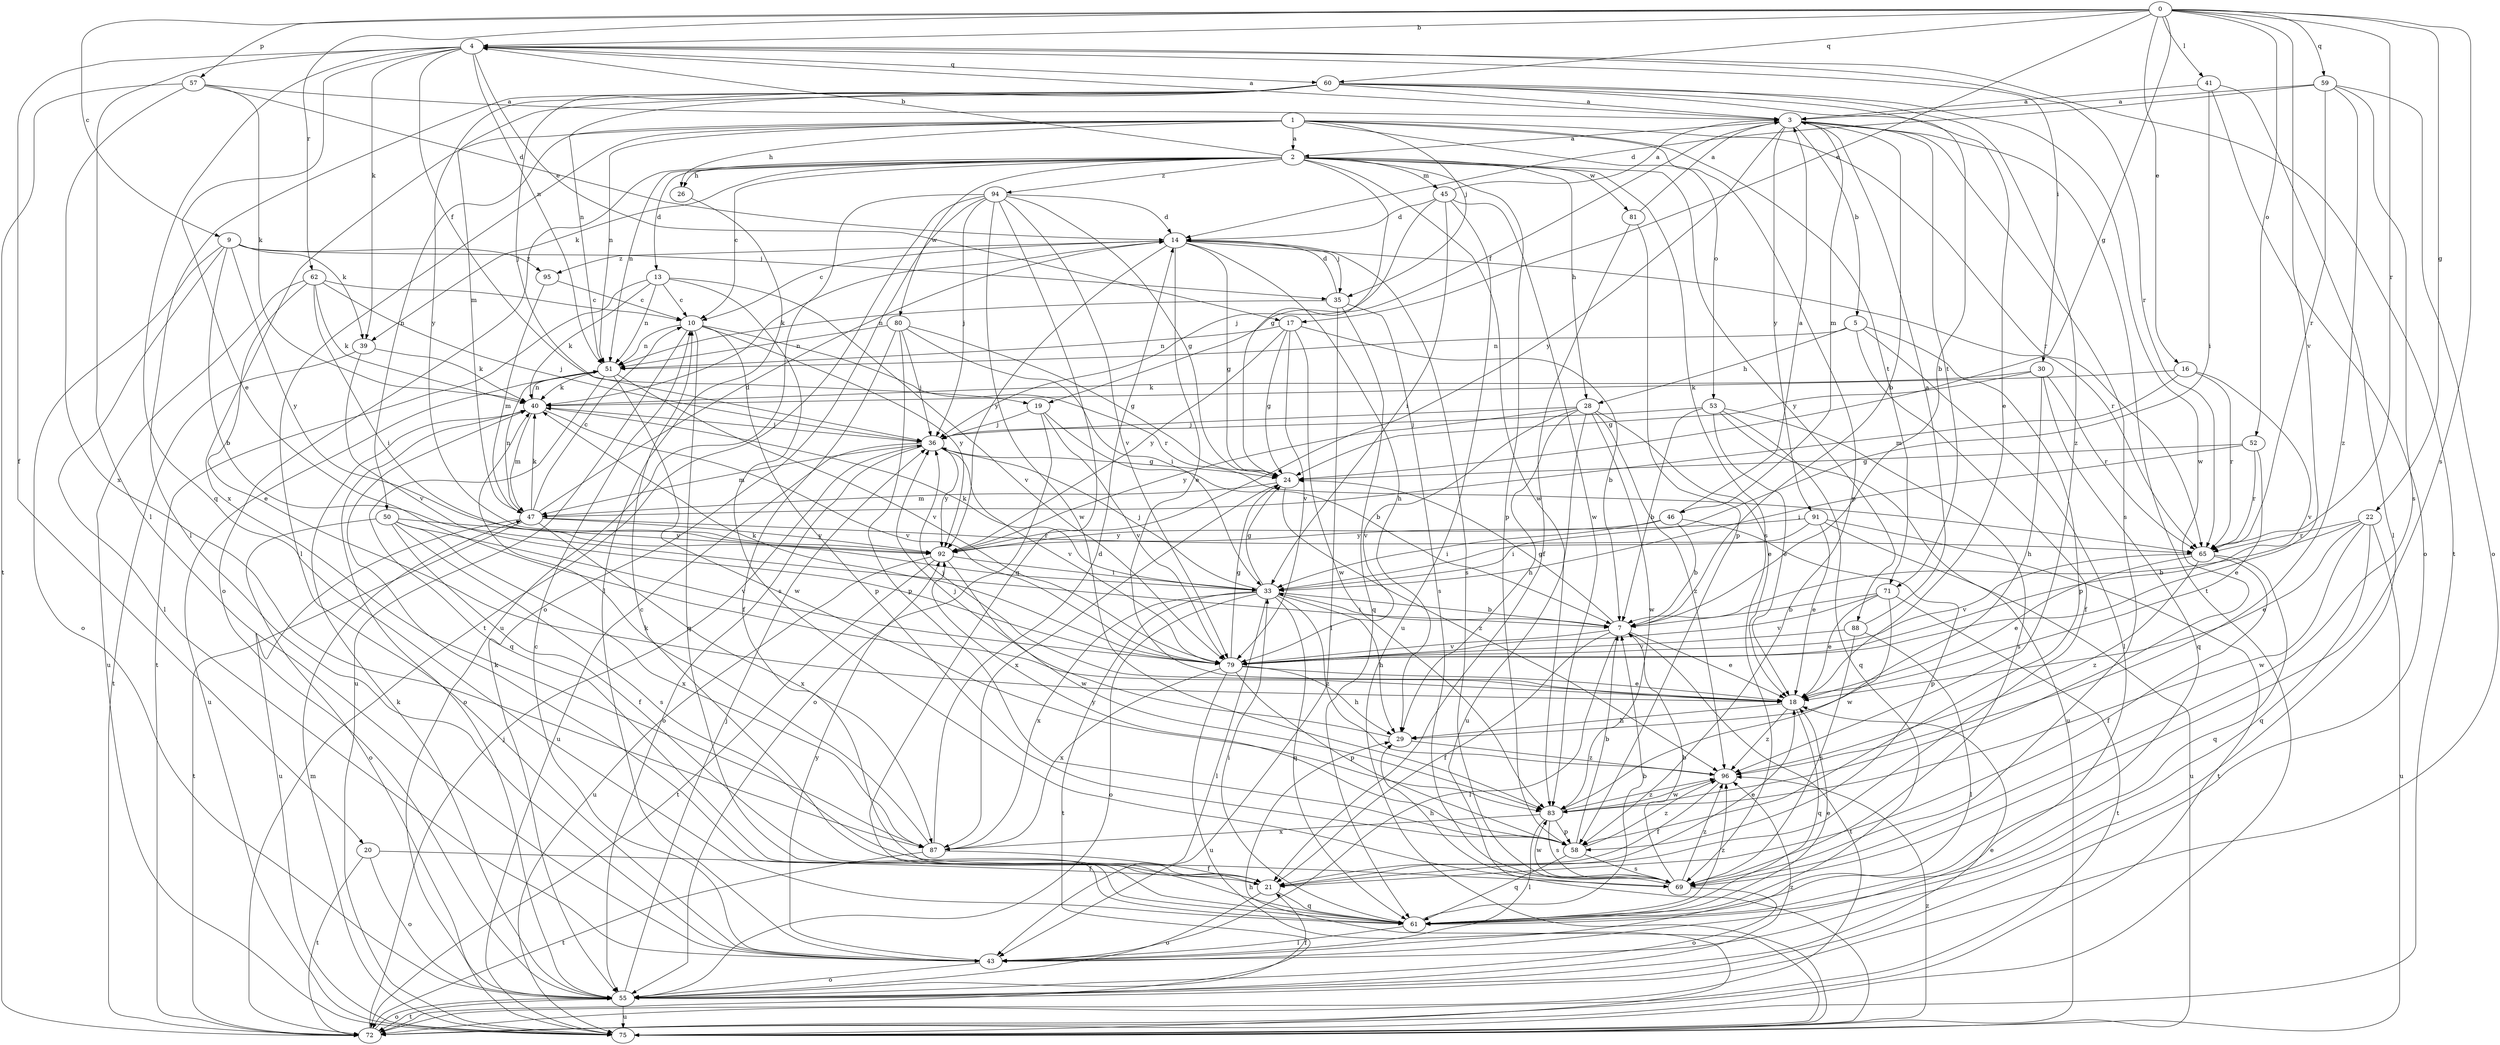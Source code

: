 strict digraph  {
0;
1;
2;
3;
4;
5;
7;
9;
10;
13;
14;
16;
17;
18;
19;
20;
21;
22;
24;
26;
28;
29;
30;
33;
35;
36;
39;
40;
41;
43;
45;
46;
47;
50;
51;
52;
53;
55;
57;
58;
59;
60;
61;
62;
65;
69;
71;
72;
75;
79;
80;
81;
83;
87;
88;
91;
92;
94;
95;
96;
0 -> 4  [label=b];
0 -> 9  [label=c];
0 -> 16  [label=e];
0 -> 17  [label=e];
0 -> 22  [label=g];
0 -> 24  [label=g];
0 -> 41  [label=l];
0 -> 52  [label=o];
0 -> 57  [label=p];
0 -> 59  [label=q];
0 -> 60  [label=q];
0 -> 62  [label=r];
0 -> 65  [label=r];
0 -> 69  [label=s];
0 -> 79  [label=v];
1 -> 2  [label=a];
1 -> 26  [label=h];
1 -> 35  [label=j];
1 -> 43  [label=l];
1 -> 50  [label=n];
1 -> 51  [label=n];
1 -> 53  [label=o];
1 -> 58  [label=p];
1 -> 65  [label=r];
1 -> 71  [label=t];
1 -> 87  [label=x];
2 -> 4  [label=b];
2 -> 10  [label=c];
2 -> 13  [label=d];
2 -> 24  [label=g];
2 -> 26  [label=h];
2 -> 28  [label=h];
2 -> 39  [label=k];
2 -> 45  [label=m];
2 -> 51  [label=n];
2 -> 55  [label=o];
2 -> 58  [label=p];
2 -> 69  [label=s];
2 -> 80  [label=w];
2 -> 81  [label=w];
2 -> 83  [label=w];
2 -> 88  [label=y];
2 -> 94  [label=z];
3 -> 2  [label=a];
3 -> 5  [label=b];
3 -> 7  [label=b];
3 -> 19  [label=f];
3 -> 46  [label=m];
3 -> 69  [label=s];
3 -> 71  [label=t];
3 -> 72  [label=t];
3 -> 91  [label=y];
3 -> 92  [label=y];
4 -> 3  [label=a];
4 -> 17  [label=e];
4 -> 18  [label=e];
4 -> 19  [label=f];
4 -> 20  [label=f];
4 -> 30  [label=i];
4 -> 39  [label=k];
4 -> 43  [label=l];
4 -> 51  [label=n];
4 -> 60  [label=q];
4 -> 61  [label=q];
4 -> 65  [label=r];
4 -> 72  [label=t];
5 -> 21  [label=f];
5 -> 28  [label=h];
5 -> 43  [label=l];
5 -> 51  [label=n];
5 -> 58  [label=p];
7 -> 18  [label=e];
7 -> 21  [label=f];
7 -> 24  [label=g];
7 -> 33  [label=i];
7 -> 43  [label=l];
7 -> 72  [label=t];
7 -> 79  [label=v];
9 -> 7  [label=b];
9 -> 35  [label=j];
9 -> 39  [label=k];
9 -> 43  [label=l];
9 -> 55  [label=o];
9 -> 92  [label=y];
9 -> 95  [label=z];
10 -> 51  [label=n];
10 -> 58  [label=p];
10 -> 61  [label=q];
10 -> 65  [label=r];
10 -> 75  [label=u];
10 -> 92  [label=y];
13 -> 10  [label=c];
13 -> 40  [label=k];
13 -> 51  [label=n];
13 -> 69  [label=s];
13 -> 72  [label=t];
13 -> 79  [label=v];
14 -> 10  [label=c];
14 -> 18  [label=e];
14 -> 24  [label=g];
14 -> 29  [label=h];
14 -> 35  [label=j];
14 -> 40  [label=k];
14 -> 65  [label=r];
14 -> 69  [label=s];
14 -> 92  [label=y];
14 -> 95  [label=z];
16 -> 40  [label=k];
16 -> 47  [label=m];
16 -> 65  [label=r];
16 -> 79  [label=v];
17 -> 7  [label=b];
17 -> 24  [label=g];
17 -> 51  [label=n];
17 -> 79  [label=v];
17 -> 83  [label=w];
17 -> 92  [label=y];
18 -> 29  [label=h];
18 -> 36  [label=j];
18 -> 61  [label=q];
18 -> 96  [label=z];
19 -> 7  [label=b];
19 -> 36  [label=j];
19 -> 55  [label=o];
19 -> 79  [label=v];
20 -> 21  [label=f];
20 -> 55  [label=o];
20 -> 72  [label=t];
21 -> 10  [label=c];
21 -> 18  [label=e];
21 -> 55  [label=o];
21 -> 61  [label=q];
22 -> 7  [label=b];
22 -> 18  [label=e];
22 -> 61  [label=q];
22 -> 65  [label=r];
22 -> 75  [label=u];
22 -> 83  [label=w];
24 -> 47  [label=m];
24 -> 87  [label=x];
24 -> 96  [label=z];
26 -> 43  [label=l];
28 -> 18  [label=e];
28 -> 29  [label=h];
28 -> 36  [label=j];
28 -> 75  [label=u];
28 -> 79  [label=v];
28 -> 83  [label=w];
28 -> 92  [label=y];
28 -> 96  [label=z];
29 -> 36  [label=j];
29 -> 96  [label=z];
30 -> 24  [label=g];
30 -> 29  [label=h];
30 -> 40  [label=k];
30 -> 61  [label=q];
30 -> 65  [label=r];
33 -> 7  [label=b];
33 -> 24  [label=g];
33 -> 29  [label=h];
33 -> 36  [label=j];
33 -> 40  [label=k];
33 -> 43  [label=l];
33 -> 55  [label=o];
33 -> 61  [label=q];
33 -> 72  [label=t];
33 -> 87  [label=x];
33 -> 96  [label=z];
35 -> 14  [label=d];
35 -> 43  [label=l];
35 -> 51  [label=n];
35 -> 61  [label=q];
35 -> 69  [label=s];
36 -> 24  [label=g];
36 -> 47  [label=m];
36 -> 55  [label=o];
36 -> 75  [label=u];
36 -> 79  [label=v];
36 -> 92  [label=y];
39 -> 40  [label=k];
39 -> 72  [label=t];
39 -> 79  [label=v];
40 -> 36  [label=j];
40 -> 47  [label=m];
40 -> 51  [label=n];
40 -> 55  [label=o];
40 -> 79  [label=v];
41 -> 3  [label=a];
41 -> 33  [label=i];
41 -> 43  [label=l];
41 -> 55  [label=o];
43 -> 10  [label=c];
43 -> 55  [label=o];
43 -> 92  [label=y];
45 -> 3  [label=a];
45 -> 14  [label=d];
45 -> 33  [label=i];
45 -> 36  [label=j];
45 -> 75  [label=u];
45 -> 83  [label=w];
46 -> 3  [label=a];
46 -> 7  [label=b];
46 -> 33  [label=i];
46 -> 58  [label=p];
46 -> 92  [label=y];
47 -> 10  [label=c];
47 -> 14  [label=d];
47 -> 40  [label=k];
47 -> 51  [label=n];
47 -> 65  [label=r];
47 -> 72  [label=t];
47 -> 75  [label=u];
47 -> 87  [label=x];
47 -> 92  [label=y];
50 -> 21  [label=f];
50 -> 55  [label=o];
50 -> 69  [label=s];
50 -> 79  [label=v];
50 -> 87  [label=x];
50 -> 92  [label=y];
51 -> 40  [label=k];
51 -> 61  [label=q];
51 -> 75  [label=u];
51 -> 79  [label=v];
51 -> 83  [label=w];
52 -> 18  [label=e];
52 -> 24  [label=g];
52 -> 33  [label=i];
52 -> 65  [label=r];
53 -> 7  [label=b];
53 -> 18  [label=e];
53 -> 36  [label=j];
53 -> 61  [label=q];
53 -> 69  [label=s];
53 -> 75  [label=u];
55 -> 18  [label=e];
55 -> 21  [label=f];
55 -> 36  [label=j];
55 -> 40  [label=k];
55 -> 72  [label=t];
55 -> 75  [label=u];
55 -> 96  [label=z];
57 -> 3  [label=a];
57 -> 14  [label=d];
57 -> 40  [label=k];
57 -> 72  [label=t];
57 -> 87  [label=x];
58 -> 7  [label=b];
58 -> 61  [label=q];
58 -> 69  [label=s];
58 -> 92  [label=y];
58 -> 96  [label=z];
59 -> 3  [label=a];
59 -> 14  [label=d];
59 -> 55  [label=o];
59 -> 65  [label=r];
59 -> 69  [label=s];
59 -> 96  [label=z];
60 -> 3  [label=a];
60 -> 7  [label=b];
60 -> 18  [label=e];
60 -> 36  [label=j];
60 -> 43  [label=l];
60 -> 47  [label=m];
60 -> 51  [label=n];
60 -> 83  [label=w];
60 -> 92  [label=y];
60 -> 96  [label=z];
61 -> 7  [label=b];
61 -> 18  [label=e];
61 -> 33  [label=i];
61 -> 40  [label=k];
61 -> 43  [label=l];
61 -> 96  [label=z];
62 -> 10  [label=c];
62 -> 18  [label=e];
62 -> 33  [label=i];
62 -> 36  [label=j];
62 -> 40  [label=k];
62 -> 75  [label=u];
65 -> 18  [label=e];
65 -> 21  [label=f];
65 -> 61  [label=q];
65 -> 79  [label=v];
65 -> 96  [label=z];
69 -> 7  [label=b];
69 -> 29  [label=h];
69 -> 55  [label=o];
69 -> 83  [label=w];
69 -> 96  [label=z];
71 -> 7  [label=b];
71 -> 18  [label=e];
71 -> 72  [label=t];
71 -> 79  [label=v];
71 -> 83  [label=w];
72 -> 36  [label=j];
72 -> 55  [label=o];
75 -> 29  [label=h];
75 -> 47  [label=m];
75 -> 96  [label=z];
79 -> 18  [label=e];
79 -> 24  [label=g];
79 -> 29  [label=h];
79 -> 40  [label=k];
79 -> 58  [label=p];
79 -> 75  [label=u];
79 -> 87  [label=x];
80 -> 21  [label=f];
80 -> 24  [label=g];
80 -> 33  [label=i];
80 -> 36  [label=j];
80 -> 51  [label=n];
80 -> 58  [label=p];
81 -> 3  [label=a];
81 -> 21  [label=f];
81 -> 58  [label=p];
83 -> 43  [label=l];
83 -> 58  [label=p];
83 -> 69  [label=s];
83 -> 87  [label=x];
83 -> 96  [label=z];
87 -> 14  [label=d];
87 -> 21  [label=f];
87 -> 40  [label=k];
87 -> 72  [label=t];
88 -> 3  [label=a];
88 -> 43  [label=l];
88 -> 69  [label=s];
88 -> 79  [label=v];
91 -> 18  [label=e];
91 -> 33  [label=i];
91 -> 72  [label=t];
91 -> 75  [label=u];
91 -> 92  [label=y];
92 -> 33  [label=i];
92 -> 72  [label=t];
92 -> 75  [label=u];
92 -> 83  [label=w];
94 -> 14  [label=d];
94 -> 24  [label=g];
94 -> 36  [label=j];
94 -> 55  [label=o];
94 -> 61  [label=q];
94 -> 72  [label=t];
94 -> 75  [label=u];
94 -> 79  [label=v];
94 -> 83  [label=w];
95 -> 10  [label=c];
95 -> 47  [label=m];
96 -> 21  [label=f];
96 -> 83  [label=w];
}
